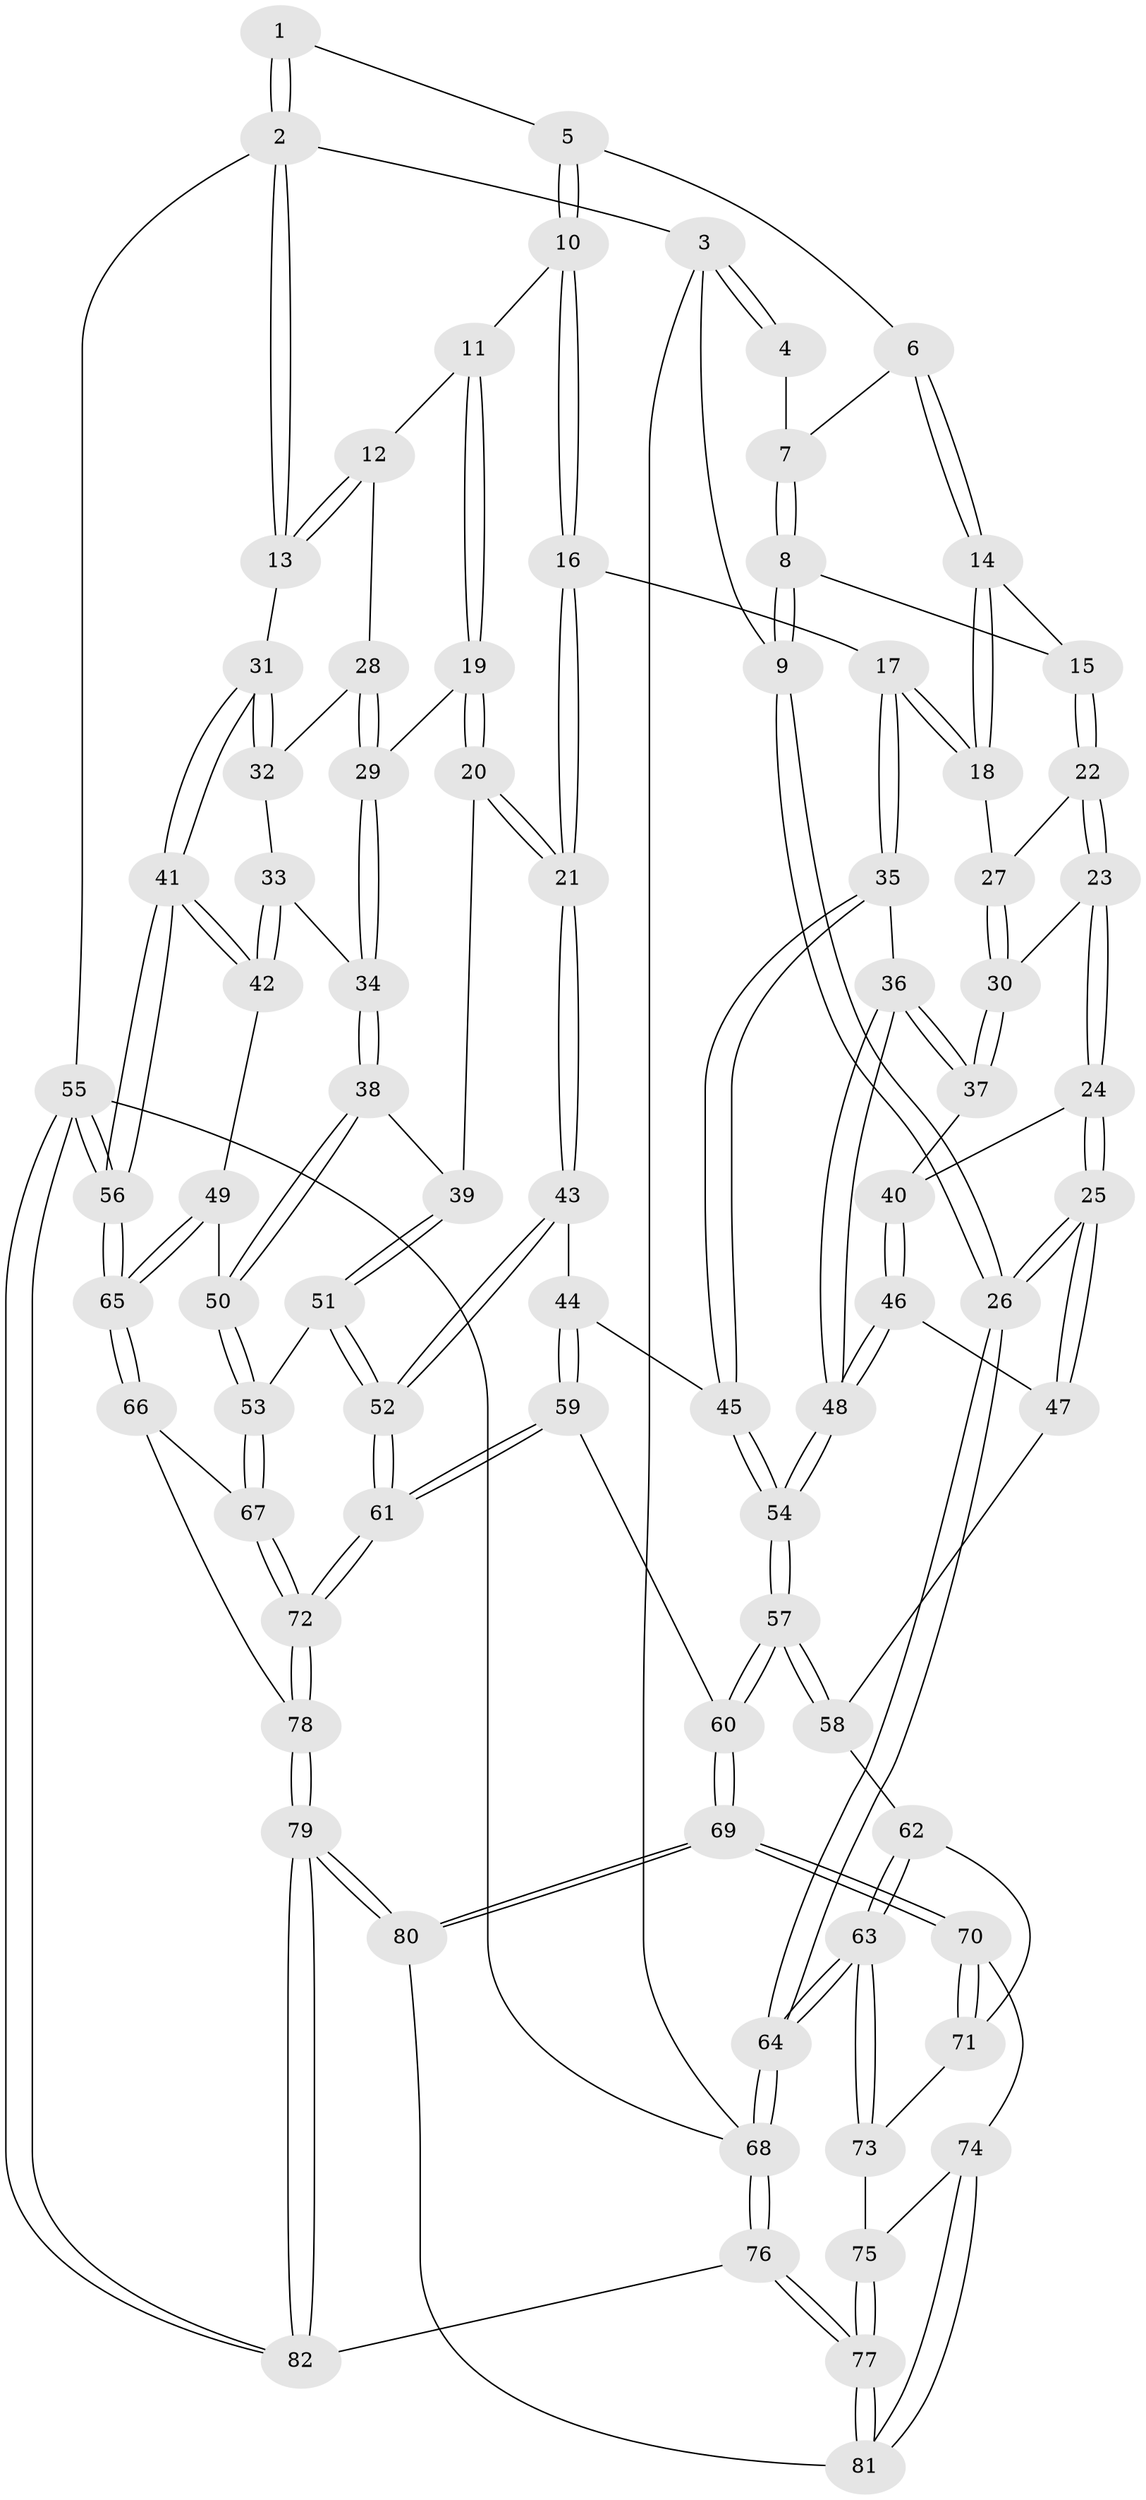 // coarse degree distribution, {4: 0.6585365853658537, 3: 0.3170731707317073, 5: 0.024390243902439025}
// Generated by graph-tools (version 1.1) at 2025/38/03/04/25 23:38:31]
// undirected, 82 vertices, 202 edges
graph export_dot {
  node [color=gray90,style=filled];
  1 [pos="+0.5512025974950695+0"];
  2 [pos="+1+0"];
  3 [pos="+0+0"];
  4 [pos="+0.09709061994580254+0"];
  5 [pos="+0.5545920203760646+0.11031430352517023"];
  6 [pos="+0.3744693891304662+0.18328071337839244"];
  7 [pos="+0.17805707515525013+0"];
  8 [pos="+0.13667561300620928+0.22796982541253552"];
  9 [pos="+0+0.403461514382857"];
  10 [pos="+0.6095730064306524+0.16967125417775136"];
  11 [pos="+0.7504045312489408+0.19864407688907532"];
  12 [pos="+0.9766289592826735+0.1288390608421336"];
  13 [pos="+1+0"];
  14 [pos="+0.3721781235683716+0.1881536773701247"];
  15 [pos="+0.23727929200378273+0.2797882124146786"];
  16 [pos="+0.5408693527048519+0.44556396177498686"];
  17 [pos="+0.4644452220754889+0.4380648606224189"];
  18 [pos="+0.4145536769894849+0.39454061270469665"];
  19 [pos="+0.7591443096552609+0.38559086151920924"];
  20 [pos="+0.591394036900149+0.48064921956448925"];
  21 [pos="+0.5757177623799062+0.4809840357483292"];
  22 [pos="+0.24174348939696655+0.34319132674866504"];
  23 [pos="+0.18775724677527417+0.3931228483930632"];
  24 [pos="+0.031467049426630374+0.4367420005529901"];
  25 [pos="+0+0.44283024775705765"];
  26 [pos="+0+0.43612188788324474"];
  27 [pos="+0.3044244705346175+0.38922578591930324"];
  28 [pos="+0.9037262756394273+0.4030972674798367"];
  29 [pos="+0.8511002994529662+0.44047979741173166"];
  30 [pos="+0.25620784999870655+0.5134001541547963"];
  31 [pos="+1+0.4815918031208766"];
  32 [pos="+0.9726069961806179+0.43622462606039686"];
  33 [pos="+0.945011020937558+0.5474261685722407"];
  34 [pos="+0.8443077548685602+0.533719351604328"];
  35 [pos="+0.3382686773270916+0.5599899910034085"];
  36 [pos="+0.3193148166577768+0.5544726422253121"];
  37 [pos="+0.25649378884150564+0.5294553069445571"];
  38 [pos="+0.8391215549200509+0.5408331770217177"];
  39 [pos="+0.7008854133334822+0.5351878178356068"];
  40 [pos="+0.25321974277031084+0.5307484103329349"];
  41 [pos="+1+0.5681862752309034"];
  42 [pos="+1+0.5755690379585263"];
  43 [pos="+0.5583644635179597+0.6199332146452303"];
  44 [pos="+0.3956673935020547+0.6645057291316662"];
  45 [pos="+0.360460999626183+0.6309930495733577"];
  46 [pos="+0.17783632941214747+0.6096207043897363"];
  47 [pos="+0.020401015047298108+0.5900649633887359"];
  48 [pos="+0.21646078894316573+0.6878222986245682"];
  49 [pos="+0.8964943385362102+0.6855726475309182"];
  50 [pos="+0.8365119272536994+0.6590369773449987"];
  51 [pos="+0.7374284441756096+0.703613258152594"];
  52 [pos="+0.6009571088989262+0.7083266276608806"];
  53 [pos="+0.7591219583434679+0.7098159639368111"];
  54 [pos="+0.2253928267706784+0.7133006265682967"];
  55 [pos="+1+1"];
  56 [pos="+1+1"];
  57 [pos="+0.21983446839197865+0.7436686032515127"];
  58 [pos="+0.06777375559023004+0.6929042260521239"];
  59 [pos="+0.3947679551929186+0.7062300746513591"];
  60 [pos="+0.2311915148693087+0.8021728002557128"];
  61 [pos="+0.5101222233122833+0.9432628657039831"];
  62 [pos="+0.06365160196167258+0.7482488023968393"];
  63 [pos="+0+0.956017777802783"];
  64 [pos="+0+0.9760120659216077"];
  65 [pos="+1+1"];
  66 [pos="+0.8273583233481686+0.8643795363471837"];
  67 [pos="+0.7728442698346024+0.7771727825536315"];
  68 [pos="+0+1"];
  69 [pos="+0.22979196300833776+0.8153624515234372"];
  70 [pos="+0.20103088635130742+0.8248124952153966"];
  71 [pos="+0.10485508720066615+0.8123747877284686"];
  72 [pos="+0.5088942123111584+0.9602632468530375"];
  73 [pos="+0.0848092804456294+0.8279976796239114"];
  74 [pos="+0.17112392188053266+0.8654775651770513"];
  75 [pos="+0.08435467446609783+0.8855197120114316"];
  76 [pos="+0+1"];
  77 [pos="+0.051754929937654404+1"];
  78 [pos="+0.5002785077809221+1"];
  79 [pos="+0.49166155827783103+1"];
  80 [pos="+0.3000330317672404+0.8902884950919752"];
  81 [pos="+0.05305532852690604+1"];
  82 [pos="+0.4992275098110079+1"];
  1 -- 2;
  1 -- 2;
  1 -- 5;
  2 -- 3;
  2 -- 13;
  2 -- 13;
  2 -- 55;
  3 -- 4;
  3 -- 4;
  3 -- 9;
  3 -- 68;
  4 -- 7;
  5 -- 6;
  5 -- 10;
  5 -- 10;
  6 -- 7;
  6 -- 14;
  6 -- 14;
  7 -- 8;
  7 -- 8;
  8 -- 9;
  8 -- 9;
  8 -- 15;
  9 -- 26;
  9 -- 26;
  10 -- 11;
  10 -- 16;
  10 -- 16;
  11 -- 12;
  11 -- 19;
  11 -- 19;
  12 -- 13;
  12 -- 13;
  12 -- 28;
  13 -- 31;
  14 -- 15;
  14 -- 18;
  14 -- 18;
  15 -- 22;
  15 -- 22;
  16 -- 17;
  16 -- 21;
  16 -- 21;
  17 -- 18;
  17 -- 18;
  17 -- 35;
  17 -- 35;
  18 -- 27;
  19 -- 20;
  19 -- 20;
  19 -- 29;
  20 -- 21;
  20 -- 21;
  20 -- 39;
  21 -- 43;
  21 -- 43;
  22 -- 23;
  22 -- 23;
  22 -- 27;
  23 -- 24;
  23 -- 24;
  23 -- 30;
  24 -- 25;
  24 -- 25;
  24 -- 40;
  25 -- 26;
  25 -- 26;
  25 -- 47;
  25 -- 47;
  26 -- 64;
  26 -- 64;
  27 -- 30;
  27 -- 30;
  28 -- 29;
  28 -- 29;
  28 -- 32;
  29 -- 34;
  29 -- 34;
  30 -- 37;
  30 -- 37;
  31 -- 32;
  31 -- 32;
  31 -- 41;
  31 -- 41;
  32 -- 33;
  33 -- 34;
  33 -- 42;
  33 -- 42;
  34 -- 38;
  34 -- 38;
  35 -- 36;
  35 -- 45;
  35 -- 45;
  36 -- 37;
  36 -- 37;
  36 -- 48;
  36 -- 48;
  37 -- 40;
  38 -- 39;
  38 -- 50;
  38 -- 50;
  39 -- 51;
  39 -- 51;
  40 -- 46;
  40 -- 46;
  41 -- 42;
  41 -- 42;
  41 -- 56;
  41 -- 56;
  42 -- 49;
  43 -- 44;
  43 -- 52;
  43 -- 52;
  44 -- 45;
  44 -- 59;
  44 -- 59;
  45 -- 54;
  45 -- 54;
  46 -- 47;
  46 -- 48;
  46 -- 48;
  47 -- 58;
  48 -- 54;
  48 -- 54;
  49 -- 50;
  49 -- 65;
  49 -- 65;
  50 -- 53;
  50 -- 53;
  51 -- 52;
  51 -- 52;
  51 -- 53;
  52 -- 61;
  52 -- 61;
  53 -- 67;
  53 -- 67;
  54 -- 57;
  54 -- 57;
  55 -- 56;
  55 -- 56;
  55 -- 82;
  55 -- 82;
  55 -- 68;
  56 -- 65;
  56 -- 65;
  57 -- 58;
  57 -- 58;
  57 -- 60;
  57 -- 60;
  58 -- 62;
  59 -- 60;
  59 -- 61;
  59 -- 61;
  60 -- 69;
  60 -- 69;
  61 -- 72;
  61 -- 72;
  62 -- 63;
  62 -- 63;
  62 -- 71;
  63 -- 64;
  63 -- 64;
  63 -- 73;
  63 -- 73;
  64 -- 68;
  64 -- 68;
  65 -- 66;
  65 -- 66;
  66 -- 67;
  66 -- 78;
  67 -- 72;
  67 -- 72;
  68 -- 76;
  68 -- 76;
  69 -- 70;
  69 -- 70;
  69 -- 80;
  69 -- 80;
  70 -- 71;
  70 -- 71;
  70 -- 74;
  71 -- 73;
  72 -- 78;
  72 -- 78;
  73 -- 75;
  74 -- 75;
  74 -- 81;
  74 -- 81;
  75 -- 77;
  75 -- 77;
  76 -- 77;
  76 -- 77;
  76 -- 82;
  77 -- 81;
  77 -- 81;
  78 -- 79;
  78 -- 79;
  79 -- 80;
  79 -- 80;
  79 -- 82;
  79 -- 82;
  80 -- 81;
}
